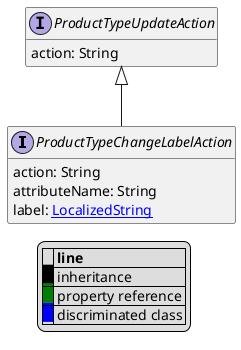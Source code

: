 @startuml

hide empty fields
hide empty methods
legend
|= |= line |
|<back:black>   </back>| inheritance |
|<back:green>   </back>| property reference |
|<back:blue>   </back>| discriminated class |
endlegend
interface ProductTypeChangeLabelAction [[ProductTypeChangeLabelAction.svg]] extends ProductTypeUpdateAction {
    action: String
    attributeName: String
    label: [[LocalizedString.svg LocalizedString]]
}
interface ProductTypeUpdateAction [[ProductTypeUpdateAction.svg]]  {
    action: String
}





@enduml

